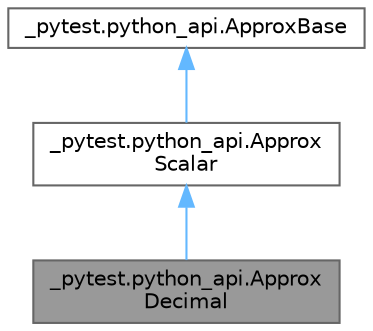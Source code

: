 digraph "_pytest.python_api.ApproxDecimal"
{
 // LATEX_PDF_SIZE
  bgcolor="transparent";
  edge [fontname=Helvetica,fontsize=10,labelfontname=Helvetica,labelfontsize=10];
  node [fontname=Helvetica,fontsize=10,shape=box,height=0.2,width=0.4];
  Node1 [id="Node000001",label="_pytest.python_api.Approx\lDecimal",height=0.2,width=0.4,color="gray40", fillcolor="grey60", style="filled", fontcolor="black",tooltip=" "];
  Node2 -> Node1 [id="edge1_Node000001_Node000002",dir="back",color="steelblue1",style="solid",tooltip=" "];
  Node2 [id="Node000002",label="_pytest.python_api.Approx\lScalar",height=0.2,width=0.4,color="gray40", fillcolor="white", style="filled",URL="$class__pytest_1_1python__api_1_1ApproxScalar.html",tooltip=" "];
  Node3 -> Node2 [id="edge2_Node000002_Node000003",dir="back",color="steelblue1",style="solid",tooltip=" "];
  Node3 [id="Node000003",label="_pytest.python_api.ApproxBase",height=0.2,width=0.4,color="gray40", fillcolor="white", style="filled",URL="$class__pytest_1_1python__api_1_1ApproxBase.html",tooltip=" "];
}

